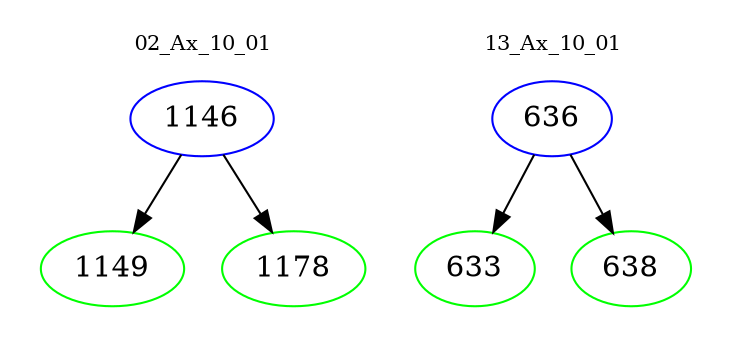digraph{
subgraph cluster_0 {
color = white
label = "02_Ax_10_01";
fontsize=10;
T0_1146 [label="1146", color="blue"]
T0_1146 -> T0_1149 [color="black"]
T0_1149 [label="1149", color="green"]
T0_1146 -> T0_1178 [color="black"]
T0_1178 [label="1178", color="green"]
}
subgraph cluster_1 {
color = white
label = "13_Ax_10_01";
fontsize=10;
T1_636 [label="636", color="blue"]
T1_636 -> T1_633 [color="black"]
T1_633 [label="633", color="green"]
T1_636 -> T1_638 [color="black"]
T1_638 [label="638", color="green"]
}
}
